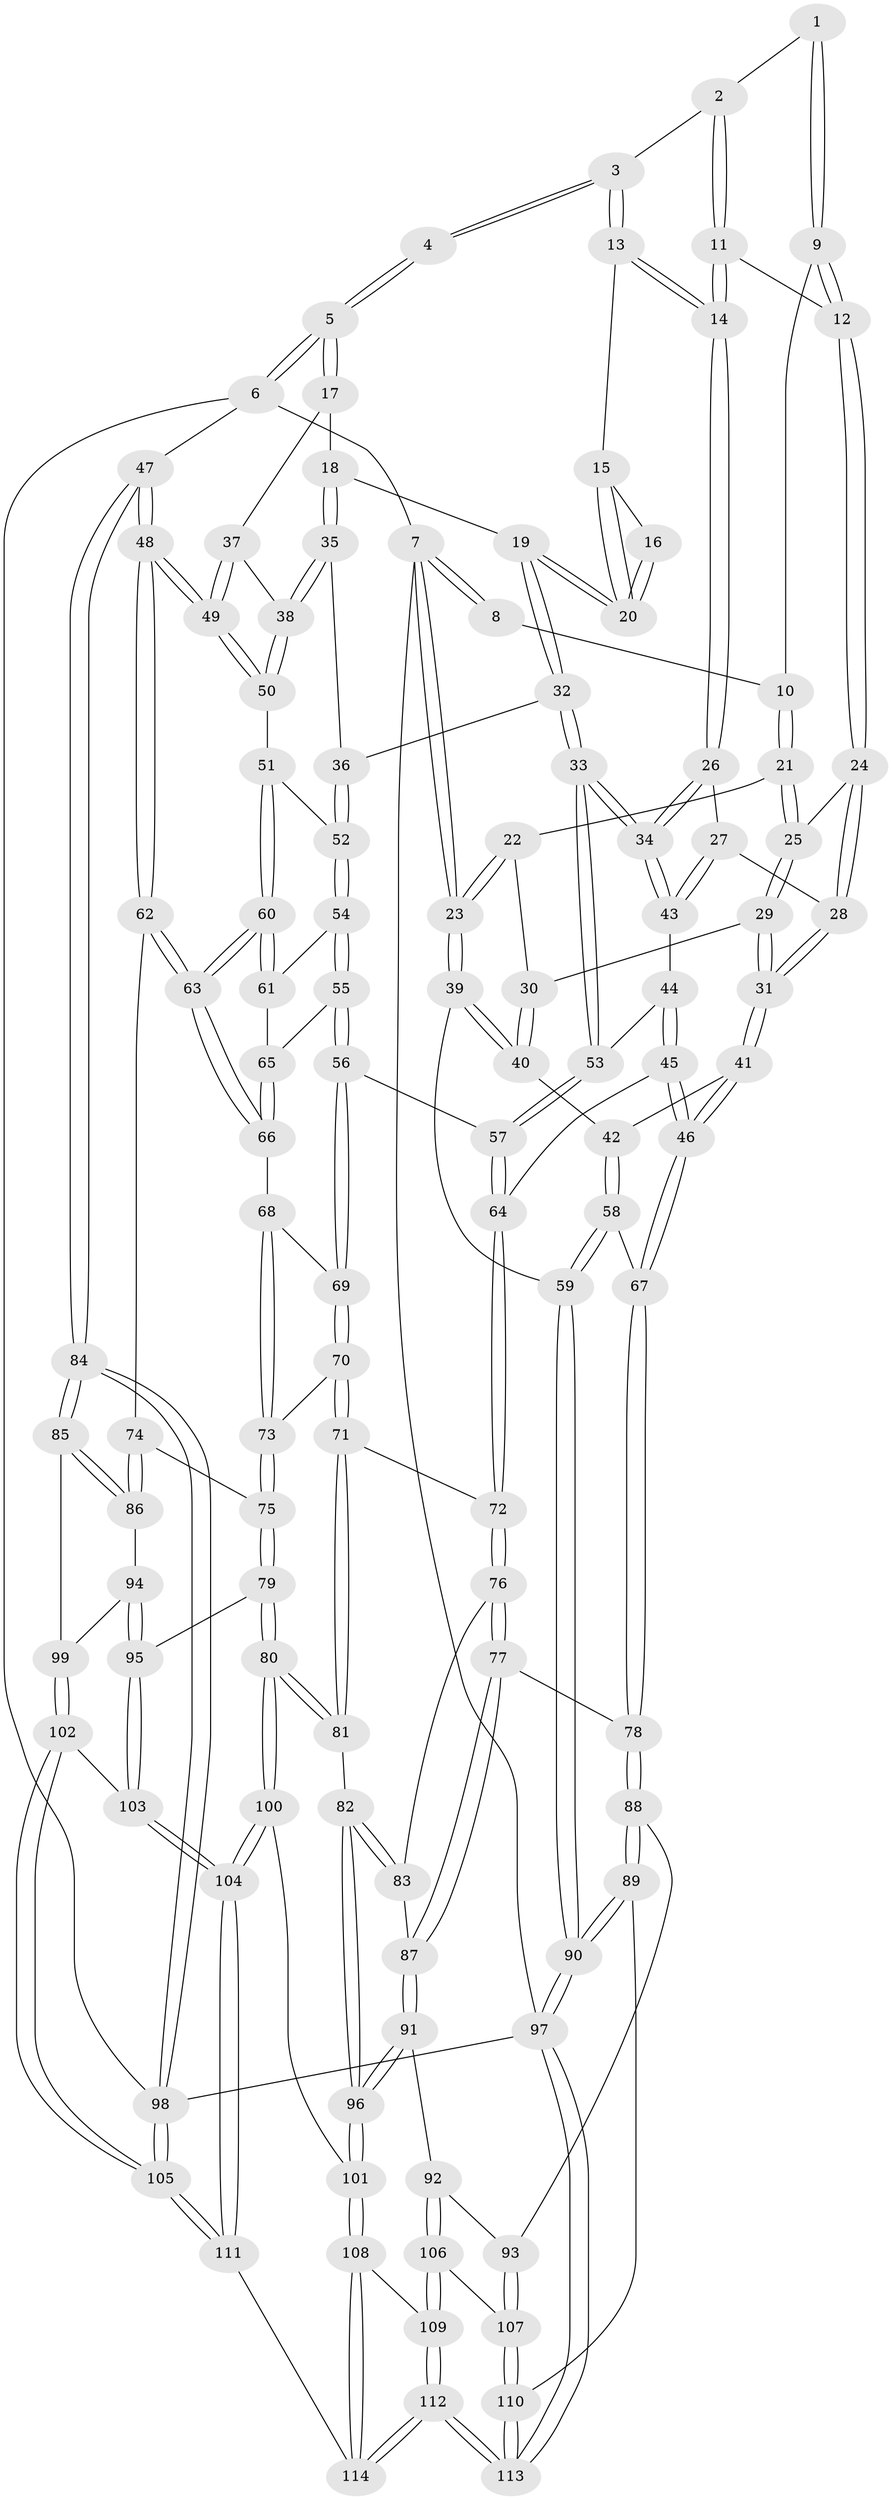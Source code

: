 // Generated by graph-tools (version 1.1) at 2025/03/03/09/25 03:03:28]
// undirected, 114 vertices, 282 edges
graph export_dot {
graph [start="1"]
  node [color=gray90,style=filled];
  1 [pos="+0.33999816292222496+0"];
  2 [pos="+0.5893834266635154+0"];
  3 [pos="+0.7871342494423551+0"];
  4 [pos="+0.8366140394480006+0"];
  5 [pos="+1+0"];
  6 [pos="+1+0"];
  7 [pos="+0+0"];
  8 [pos="+0.16351224936651715+0"];
  9 [pos="+0.34262194256315004+0.02360254427395102"];
  10 [pos="+0.188057236620902+0.057755890105598034"];
  11 [pos="+0.5277780465675882+0.07610831967047144"];
  12 [pos="+0.37495271231504573+0.09704934737981644"];
  13 [pos="+0.6206343476831+0.14798895123080727"];
  14 [pos="+0.56801062279927+0.14828688947653615"];
  15 [pos="+0.6412734678517402+0.14919531159046248"];
  16 [pos="+0.7998589182053546+0"];
  17 [pos="+1+0.03203021582638675"];
  18 [pos="+0.756138548048341+0.18962622369574475"];
  19 [pos="+0.7254692077330643+0.18112090211947834"];
  20 [pos="+0.7101411394260791+0.169189026327746"];
  21 [pos="+0.17425208888824376+0.10040168163552188"];
  22 [pos="+0.08007985061883482+0.08893516246378856"];
  23 [pos="+0+0"];
  24 [pos="+0.35601835562946793+0.12914871176072756"];
  25 [pos="+0.18005299267667985+0.11183609737653571"];
  26 [pos="+0.5633629784560826+0.16234086011486504"];
  27 [pos="+0.4501560278065705+0.24323598615991673"];
  28 [pos="+0.3556907360138483+0.20218766976542887"];
  29 [pos="+0.17786968390531924+0.19227450981992328"];
  30 [pos="+0.008425382610208311+0.21602130579268589"];
  31 [pos="+0.23744589099267707+0.3293952229491073"];
  32 [pos="+0.6456287942647505+0.3275176239924483"];
  33 [pos="+0.6106312956590336+0.3498018202617654"];
  34 [pos="+0.6026563197566445+0.3322244469926502"];
  35 [pos="+0.784841737956446+0.2688079445235424"];
  36 [pos="+0.7017972365752028+0.3189347765263906"];
  37 [pos="+0.9276846967643559+0.24708272514278315"];
  38 [pos="+0.8141135617017775+0.2961765862546001"];
  39 [pos="+0+0.2759940946672337"];
  40 [pos="+0+0.267607782569051"];
  41 [pos="+0.2321517845433831+0.3624610257080178"];
  42 [pos="+0.0493543139160397+0.31960137862495397"];
  43 [pos="+0.45338398244207617+0.2657808108713165"];
  44 [pos="+0.4386377011447662+0.34244481001872457"];
  45 [pos="+0.32902402470834397+0.4467656215099108"];
  46 [pos="+0.2643600583999923+0.4493069000447343"];
  47 [pos="+1+0.5437232787687029"];
  48 [pos="+1+0.5364092317992427"];
  49 [pos="+0.9525926940707677+0.3737836927575918"];
  50 [pos="+0.816460353860924+0.3592373371061075"];
  51 [pos="+0.8017314147904911+0.38207427470329447"];
  52 [pos="+0.7986437434576236+0.38288439004877706"];
  53 [pos="+0.6077183209789054+0.36345595742034414"];
  54 [pos="+0.7227485255025493+0.42431903276644894"];
  55 [pos="+0.659846036396582+0.44189394828282497"];
  56 [pos="+0.6587518144322162+0.44212793340785433"];
  57 [pos="+0.6148704706460042+0.41722115498735074"];
  58 [pos="+0.029031007318875205+0.5621514097569589"];
  59 [pos="+0+0.5778246591082866"];
  60 [pos="+0.8512703156301653+0.4787608336004876"];
  61 [pos="+0.7747196730735121+0.46953666714538006"];
  62 [pos="+0.98664179884936+0.5656600223847723"];
  63 [pos="+0.8942788285433612+0.5325544811820063"];
  64 [pos="+0.4998845313037017+0.5150675116667424"];
  65 [pos="+0.7673878154010191+0.48787114603906667"];
  66 [pos="+0.7843799075004538+0.5504806690495128"];
  67 [pos="+0.19782583732811077+0.5720774101624162"];
  68 [pos="+0.7711067560404953+0.5550369156171452"];
  69 [pos="+0.6698511359498072+0.4695579676120374"];
  70 [pos="+0.6566687448669452+0.6352196273325705"];
  71 [pos="+0.6067402585206286+0.6527085394566478"];
  72 [pos="+0.5301805204094421+0.6359035939625594"];
  73 [pos="+0.7130994789136212+0.6413497619466498"];
  74 [pos="+0.9263519701093839+0.6368306248135585"];
  75 [pos="+0.7755630741376697+0.7042681261514545"];
  76 [pos="+0.5248813491165215+0.6415858167753182"];
  77 [pos="+0.2122825759612543+0.5956052413747124"];
  78 [pos="+0.20138637366507403+0.5832286013423641"];
  79 [pos="+0.7660406342895185+0.7910751906662212"];
  80 [pos="+0.673362011451779+0.8463435862594602"];
  81 [pos="+0.6362155799591457+0.7624324820055385"];
  82 [pos="+0.4798850975885526+0.7725906187639037"];
  83 [pos="+0.5217954811454757+0.6465902237581433"];
  84 [pos="+1+0.8206636631151981"];
  85 [pos="+1+0.8237943845749707"];
  86 [pos="+0.9114637579094268+0.7703378544589805"];
  87 [pos="+0.2862676741883739+0.7052204498524669"];
  88 [pos="+0.07128462930555172+0.8440809818757976"];
  89 [pos="+0.0539448837084648+0.8526378513110857"];
  90 [pos="+0+1"];
  91 [pos="+0.33144041854011486+0.8220560941881864"];
  92 [pos="+0.32641263725621394+0.8258561869518435"];
  93 [pos="+0.09496036672535862+0.8492513989872739"];
  94 [pos="+0.8866140837162371+0.8041740147395401"];
  95 [pos="+0.8395144057782264+0.8283856173689592"];
  96 [pos="+0.4417319234922518+0.8585259191221816"];
  97 [pos="+0+1"];
  98 [pos="+1+1"];
  99 [pos="+0.9565703555877584+0.8537928779815107"];
  100 [pos="+0.6728657164847938+0.8472294745339958"];
  101 [pos="+0.46665081243672996+0.8913876100952955"];
  102 [pos="+0.9203040948858434+0.9177277078032628"];
  103 [pos="+0.8567724836888009+0.903324801267176"];
  104 [pos="+0.7481790524364744+1"];
  105 [pos="+1+1"];
  106 [pos="+0.2595750817874337+0.9341759215124719"];
  107 [pos="+0.2040517518819882+0.9371382576124837"];
  108 [pos="+0.4690135245198353+0.9389969485153108"];
  109 [pos="+0.2681219879164027+0.9892130340580727"];
  110 [pos="+0.16833038135525544+0.98121553588515"];
  111 [pos="+0.7382922628641615+1"];
  112 [pos="+0.2735250210017933+1"];
  113 [pos="+0.04766537233436937+1"];
  114 [pos="+0.4971884873676729+1"];
  1 -- 2;
  1 -- 9;
  1 -- 9;
  2 -- 3;
  2 -- 11;
  2 -- 11;
  3 -- 4;
  3 -- 4;
  3 -- 13;
  3 -- 13;
  4 -- 5;
  4 -- 5;
  5 -- 6;
  5 -- 6;
  5 -- 17;
  5 -- 17;
  6 -- 7;
  6 -- 47;
  6 -- 98;
  7 -- 8;
  7 -- 8;
  7 -- 23;
  7 -- 23;
  7 -- 97;
  8 -- 10;
  9 -- 10;
  9 -- 12;
  9 -- 12;
  10 -- 21;
  10 -- 21;
  11 -- 12;
  11 -- 14;
  11 -- 14;
  12 -- 24;
  12 -- 24;
  13 -- 14;
  13 -- 14;
  13 -- 15;
  14 -- 26;
  14 -- 26;
  15 -- 16;
  15 -- 20;
  15 -- 20;
  16 -- 20;
  16 -- 20;
  17 -- 18;
  17 -- 37;
  18 -- 19;
  18 -- 35;
  18 -- 35;
  19 -- 20;
  19 -- 20;
  19 -- 32;
  19 -- 32;
  21 -- 22;
  21 -- 25;
  21 -- 25;
  22 -- 23;
  22 -- 23;
  22 -- 30;
  23 -- 39;
  23 -- 39;
  24 -- 25;
  24 -- 28;
  24 -- 28;
  25 -- 29;
  25 -- 29;
  26 -- 27;
  26 -- 34;
  26 -- 34;
  27 -- 28;
  27 -- 43;
  27 -- 43;
  28 -- 31;
  28 -- 31;
  29 -- 30;
  29 -- 31;
  29 -- 31;
  30 -- 40;
  30 -- 40;
  31 -- 41;
  31 -- 41;
  32 -- 33;
  32 -- 33;
  32 -- 36;
  33 -- 34;
  33 -- 34;
  33 -- 53;
  33 -- 53;
  34 -- 43;
  34 -- 43;
  35 -- 36;
  35 -- 38;
  35 -- 38;
  36 -- 52;
  36 -- 52;
  37 -- 38;
  37 -- 49;
  37 -- 49;
  38 -- 50;
  38 -- 50;
  39 -- 40;
  39 -- 40;
  39 -- 59;
  40 -- 42;
  41 -- 42;
  41 -- 46;
  41 -- 46;
  42 -- 58;
  42 -- 58;
  43 -- 44;
  44 -- 45;
  44 -- 45;
  44 -- 53;
  45 -- 46;
  45 -- 46;
  45 -- 64;
  46 -- 67;
  46 -- 67;
  47 -- 48;
  47 -- 48;
  47 -- 84;
  47 -- 84;
  48 -- 49;
  48 -- 49;
  48 -- 62;
  48 -- 62;
  49 -- 50;
  49 -- 50;
  50 -- 51;
  51 -- 52;
  51 -- 60;
  51 -- 60;
  52 -- 54;
  52 -- 54;
  53 -- 57;
  53 -- 57;
  54 -- 55;
  54 -- 55;
  54 -- 61;
  55 -- 56;
  55 -- 56;
  55 -- 65;
  56 -- 57;
  56 -- 69;
  56 -- 69;
  57 -- 64;
  57 -- 64;
  58 -- 59;
  58 -- 59;
  58 -- 67;
  59 -- 90;
  59 -- 90;
  60 -- 61;
  60 -- 61;
  60 -- 63;
  60 -- 63;
  61 -- 65;
  62 -- 63;
  62 -- 63;
  62 -- 74;
  63 -- 66;
  63 -- 66;
  64 -- 72;
  64 -- 72;
  65 -- 66;
  65 -- 66;
  66 -- 68;
  67 -- 78;
  67 -- 78;
  68 -- 69;
  68 -- 73;
  68 -- 73;
  69 -- 70;
  69 -- 70;
  70 -- 71;
  70 -- 71;
  70 -- 73;
  71 -- 72;
  71 -- 81;
  71 -- 81;
  72 -- 76;
  72 -- 76;
  73 -- 75;
  73 -- 75;
  74 -- 75;
  74 -- 86;
  74 -- 86;
  75 -- 79;
  75 -- 79;
  76 -- 77;
  76 -- 77;
  76 -- 83;
  77 -- 78;
  77 -- 87;
  77 -- 87;
  78 -- 88;
  78 -- 88;
  79 -- 80;
  79 -- 80;
  79 -- 95;
  80 -- 81;
  80 -- 81;
  80 -- 100;
  80 -- 100;
  81 -- 82;
  82 -- 83;
  82 -- 83;
  82 -- 96;
  82 -- 96;
  83 -- 87;
  84 -- 85;
  84 -- 85;
  84 -- 98;
  84 -- 98;
  85 -- 86;
  85 -- 86;
  85 -- 99;
  86 -- 94;
  87 -- 91;
  87 -- 91;
  88 -- 89;
  88 -- 89;
  88 -- 93;
  89 -- 90;
  89 -- 90;
  89 -- 110;
  90 -- 97;
  90 -- 97;
  91 -- 92;
  91 -- 96;
  91 -- 96;
  92 -- 93;
  92 -- 106;
  92 -- 106;
  93 -- 107;
  93 -- 107;
  94 -- 95;
  94 -- 95;
  94 -- 99;
  95 -- 103;
  95 -- 103;
  96 -- 101;
  96 -- 101;
  97 -- 113;
  97 -- 113;
  97 -- 98;
  98 -- 105;
  98 -- 105;
  99 -- 102;
  99 -- 102;
  100 -- 101;
  100 -- 104;
  100 -- 104;
  101 -- 108;
  101 -- 108;
  102 -- 103;
  102 -- 105;
  102 -- 105;
  103 -- 104;
  103 -- 104;
  104 -- 111;
  104 -- 111;
  105 -- 111;
  105 -- 111;
  106 -- 107;
  106 -- 109;
  106 -- 109;
  107 -- 110;
  107 -- 110;
  108 -- 109;
  108 -- 114;
  108 -- 114;
  109 -- 112;
  109 -- 112;
  110 -- 113;
  110 -- 113;
  111 -- 114;
  112 -- 113;
  112 -- 113;
  112 -- 114;
  112 -- 114;
}
